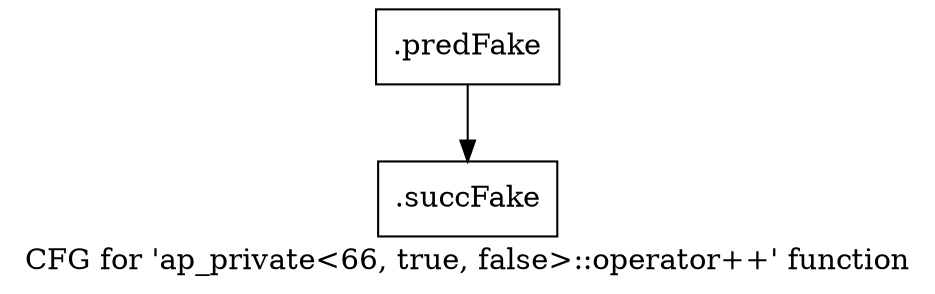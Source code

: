 digraph "CFG for 'ap_private\<66, true, false\>::operator++' function" {
	label="CFG for 'ap_private\<66, true, false\>::operator++' function";

	Node0x5f61d60 [shape=record,filename="",linenumber="",label="{.predFake}"];
	Node0x5f61d60 -> Node0x63061f0[ callList="" memoryops="" filename="/mnt/xilinx/Vitis_HLS/2021.2/include/etc/ap_private.h" execusionnum="0"];
	Node0x63061f0 [shape=record,filename="/mnt/xilinx/Vitis_HLS/2021.2/include/etc/ap_private.h",linenumber="4839",label="{.succFake}"];
}
